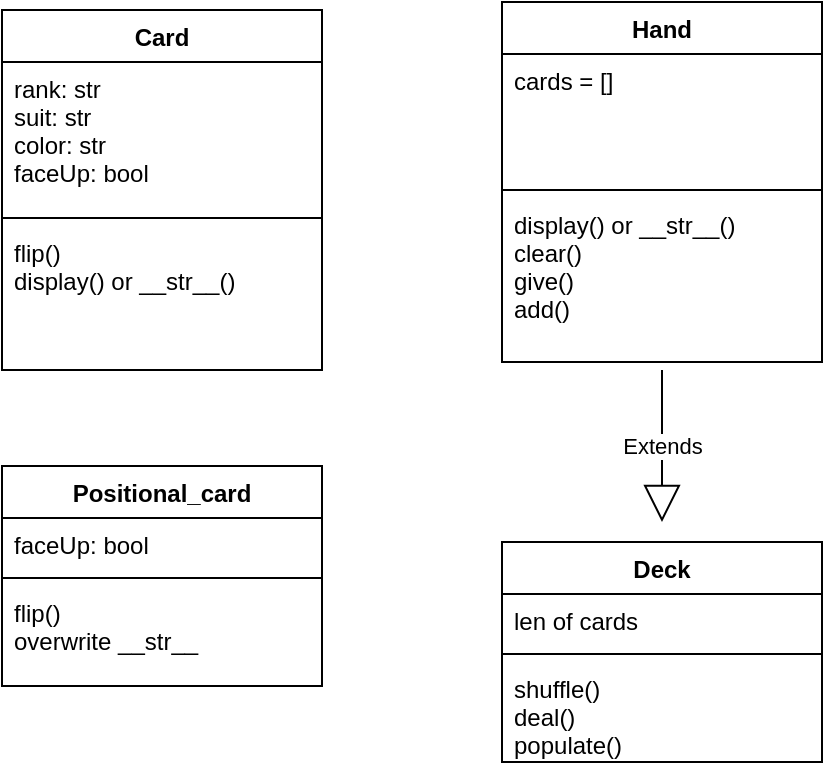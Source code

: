 <mxfile version="11.1.4" type="device"><diagram id="dGmrKySBw9p4GAOdOvSF" name="Page-1"><mxGraphModel dx="1662" dy="824" grid="1" gridSize="10" guides="1" tooltips="1" connect="1" arrows="1" fold="1" page="1" pageScale="1" pageWidth="850" pageHeight="1100" math="0" shadow="0"><root><mxCell id="0"/><mxCell id="1" parent="0"/><mxCell id="YcAR36XMi--BJXlgeAJK-2" value="Card" style="swimlane;fontStyle=1;align=center;verticalAlign=top;childLayout=stackLayout;horizontal=1;startSize=26;horizontalStack=0;resizeParent=1;resizeParentMax=0;resizeLast=0;collapsible=1;marginBottom=0;" parent="1" vertex="1"><mxGeometry x="80" y="64" width="160" height="180" as="geometry"/></mxCell><mxCell id="YcAR36XMi--BJXlgeAJK-3" value="rank: str&#10;suit: str&#10;color: str&#10;faceUp: bool" style="text;strokeColor=none;fillColor=none;align=left;verticalAlign=top;spacingLeft=4;spacingRight=4;overflow=hidden;rotatable=0;points=[[0,0.5],[1,0.5]];portConstraint=eastwest;" parent="YcAR36XMi--BJXlgeAJK-2" vertex="1"><mxGeometry y="26" width="160" height="74" as="geometry"/></mxCell><mxCell id="YcAR36XMi--BJXlgeAJK-4" value="" style="line;strokeWidth=1;fillColor=none;align=left;verticalAlign=middle;spacingTop=-1;spacingLeft=3;spacingRight=3;rotatable=0;labelPosition=right;points=[];portConstraint=eastwest;" parent="YcAR36XMi--BJXlgeAJK-2" vertex="1"><mxGeometry y="100" width="160" height="8" as="geometry"/></mxCell><mxCell id="YcAR36XMi--BJXlgeAJK-5" value="flip()&#10;display() or __str__()&#10;" style="text;strokeColor=none;fillColor=none;align=left;verticalAlign=top;spacingLeft=4;spacingRight=4;overflow=hidden;rotatable=0;points=[[0,0.5],[1,0.5]];portConstraint=eastwest;" parent="YcAR36XMi--BJXlgeAJK-2" vertex="1"><mxGeometry y="108" width="160" height="72" as="geometry"/></mxCell><mxCell id="YcAR36XMi--BJXlgeAJK-6" value="Hand" style="swimlane;fontStyle=1;align=center;verticalAlign=top;childLayout=stackLayout;horizontal=1;startSize=26;horizontalStack=0;resizeParent=1;resizeParentMax=0;resizeLast=0;collapsible=1;marginBottom=0;" parent="1" vertex="1"><mxGeometry x="330" y="60" width="160" height="180" as="geometry"/></mxCell><mxCell id="YcAR36XMi--BJXlgeAJK-7" value="cards = []&#10;" style="text;strokeColor=none;fillColor=none;align=left;verticalAlign=top;spacingLeft=4;spacingRight=4;overflow=hidden;rotatable=0;points=[[0,0.5],[1,0.5]];portConstraint=eastwest;" parent="YcAR36XMi--BJXlgeAJK-6" vertex="1"><mxGeometry y="26" width="160" height="64" as="geometry"/></mxCell><mxCell id="YcAR36XMi--BJXlgeAJK-8" value="" style="line;strokeWidth=1;fillColor=none;align=left;verticalAlign=middle;spacingTop=-1;spacingLeft=3;spacingRight=3;rotatable=0;labelPosition=right;points=[];portConstraint=eastwest;" parent="YcAR36XMi--BJXlgeAJK-6" vertex="1"><mxGeometry y="90" width="160" height="8" as="geometry"/></mxCell><mxCell id="YcAR36XMi--BJXlgeAJK-9" value="display() or __str__()&#10;clear()&#10;give()&#10;add()" style="text;strokeColor=none;fillColor=none;align=left;verticalAlign=top;spacingLeft=4;spacingRight=4;overflow=hidden;rotatable=0;points=[[0,0.5],[1,0.5]];portConstraint=eastwest;" parent="YcAR36XMi--BJXlgeAJK-6" vertex="1"><mxGeometry y="98" width="160" height="82" as="geometry"/></mxCell><mxCell id="xAfKxrFeuA1fnqfTIOnX-1" value="Deck" style="swimlane;fontStyle=1;align=center;verticalAlign=top;childLayout=stackLayout;horizontal=1;startSize=26;horizontalStack=0;resizeParent=1;resizeParentMax=0;resizeLast=0;collapsible=1;marginBottom=0;" vertex="1" parent="1"><mxGeometry x="330" y="330" width="160" height="110" as="geometry"/></mxCell><mxCell id="xAfKxrFeuA1fnqfTIOnX-2" value="len of cards" style="text;strokeColor=none;fillColor=none;align=left;verticalAlign=top;spacingLeft=4;spacingRight=4;overflow=hidden;rotatable=0;points=[[0,0.5],[1,0.5]];portConstraint=eastwest;" vertex="1" parent="xAfKxrFeuA1fnqfTIOnX-1"><mxGeometry y="26" width="160" height="26" as="geometry"/></mxCell><mxCell id="xAfKxrFeuA1fnqfTIOnX-3" value="" style="line;strokeWidth=1;fillColor=none;align=left;verticalAlign=middle;spacingTop=-1;spacingLeft=3;spacingRight=3;rotatable=0;labelPosition=right;points=[];portConstraint=eastwest;" vertex="1" parent="xAfKxrFeuA1fnqfTIOnX-1"><mxGeometry y="52" width="160" height="8" as="geometry"/></mxCell><mxCell id="xAfKxrFeuA1fnqfTIOnX-4" value="shuffle()&#10;deal()&#10;populate()" style="text;strokeColor=none;fillColor=none;align=left;verticalAlign=top;spacingLeft=4;spacingRight=4;overflow=hidden;rotatable=0;points=[[0,0.5],[1,0.5]];portConstraint=eastwest;" vertex="1" parent="xAfKxrFeuA1fnqfTIOnX-1"><mxGeometry y="60" width="160" height="50" as="geometry"/></mxCell><mxCell id="xAfKxrFeuA1fnqfTIOnX-7" value="Extends" style="endArrow=block;endSize=16;endFill=0;html=1;" edge="1" parent="1"><mxGeometry width="160" relative="1" as="geometry"><mxPoint x="410" y="244" as="sourcePoint"/><mxPoint x="410" y="320" as="targetPoint"/></mxGeometry></mxCell><mxCell id="xAfKxrFeuA1fnqfTIOnX-8" value="Positional_card" style="swimlane;fontStyle=1;align=center;verticalAlign=top;childLayout=stackLayout;horizontal=1;startSize=26;horizontalStack=0;resizeParent=1;resizeParentMax=0;resizeLast=0;collapsible=1;marginBottom=0;" vertex="1" parent="1"><mxGeometry x="80" y="292" width="160" height="110" as="geometry"/></mxCell><mxCell id="xAfKxrFeuA1fnqfTIOnX-9" value="faceUp: bool" style="text;strokeColor=none;fillColor=none;align=left;verticalAlign=top;spacingLeft=4;spacingRight=4;overflow=hidden;rotatable=0;points=[[0,0.5],[1,0.5]];portConstraint=eastwest;" vertex="1" parent="xAfKxrFeuA1fnqfTIOnX-8"><mxGeometry y="26" width="160" height="26" as="geometry"/></mxCell><mxCell id="xAfKxrFeuA1fnqfTIOnX-10" value="" style="line;strokeWidth=1;fillColor=none;align=left;verticalAlign=middle;spacingTop=-1;spacingLeft=3;spacingRight=3;rotatable=0;labelPosition=right;points=[];portConstraint=eastwest;" vertex="1" parent="xAfKxrFeuA1fnqfTIOnX-8"><mxGeometry y="52" width="160" height="8" as="geometry"/></mxCell><mxCell id="xAfKxrFeuA1fnqfTIOnX-11" value="flip()&#10;overwrite __str__&#10;" style="text;strokeColor=none;fillColor=none;align=left;verticalAlign=top;spacingLeft=4;spacingRight=4;overflow=hidden;rotatable=0;points=[[0,0.5],[1,0.5]];portConstraint=eastwest;" vertex="1" parent="xAfKxrFeuA1fnqfTIOnX-8"><mxGeometry y="60" width="160" height="50" as="geometry"/></mxCell></root></mxGraphModel></diagram></mxfile>